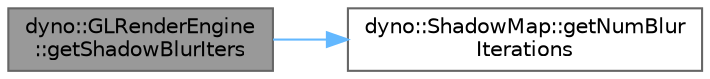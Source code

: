 digraph "dyno::GLRenderEngine::getShadowBlurIters"
{
 // LATEX_PDF_SIZE
  bgcolor="transparent";
  edge [fontname=Helvetica,fontsize=10,labelfontname=Helvetica,labelfontsize=10];
  node [fontname=Helvetica,fontsize=10,shape=box,height=0.2,width=0.4];
  rankdir="LR";
  Node1 [id="Node000001",label="dyno::GLRenderEngine\l::getShadowBlurIters",height=0.2,width=0.4,color="gray40", fillcolor="grey60", style="filled", fontcolor="black",tooltip=" "];
  Node1 -> Node2 [id="edge1_Node000001_Node000002",color="steelblue1",style="solid",tooltip=" "];
  Node2 [id="Node000002",label="dyno::ShadowMap::getNumBlur\lIterations",height=0.2,width=0.4,color="grey40", fillcolor="white", style="filled",URL="$classdyno_1_1_shadow_map.html#a5aac861e5072fd2135f6d29347de8ead",tooltip=" "];
}
